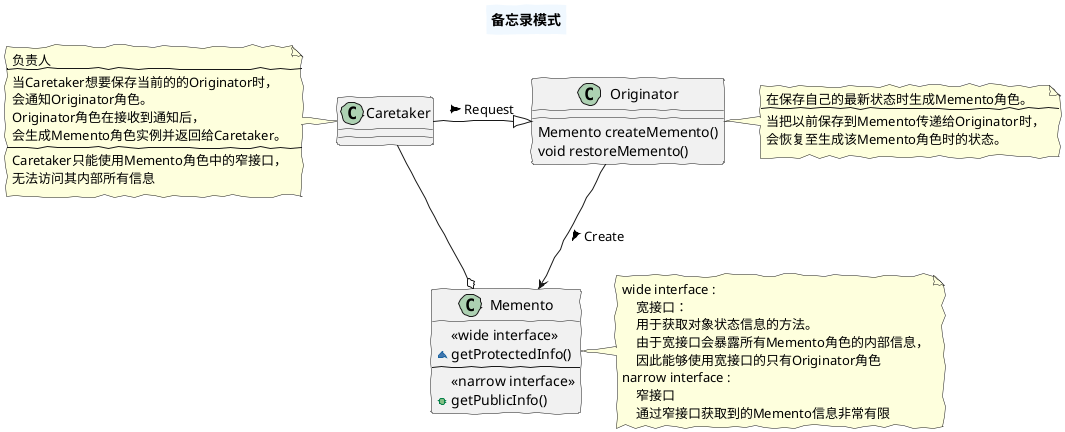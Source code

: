 @startuml
skinparam handwritten true
skinparam titleBorderThickness 2
skinparam titleBackgroundColor AliceBlue

title
    备忘录模式
end title

class Caretaker{

}

Caretaker -right-|> Originator : Request >

class Originator{
    Memento createMemento()
    void restoreMemento()
}

Originator --> Memento : Create >

class Memento{
    <<wide interface>>
    ~ getProtectedInfo()
    --
    <<narrow interface>>
    + getPublicInfo()
}

Caretaker --o Memento

note right of Memento
    wide interface :
        宽接口：
        用于获取对象状态信息的方法。
        由于宽接口会暴露所有Memento角色的内部信息，
        因此能够使用宽接口的只有Originator角色
    narrow interface :
        窄接口
        通过窄接口获取到的Memento信息非常有限
end note

note left of Caretaker
    负责人
    ---
    当Caretaker想要保存当前的的Originator时，
    会通知Originator角色。
    Originator角色在接收到通知后，
    会生成Memento角色实例并返回给Caretaker。
    ---
    Caretaker只能使用Memento角色中的窄接口，
    无法访问其内部所有信息
end note

note right of Originator
    在保存自己的最新状态时生成Memento角色。
    ---
    当把以前保存到Memento传递给Originator时，
    会恢复至生成该Memento角色时的状态。
end note

@enduml